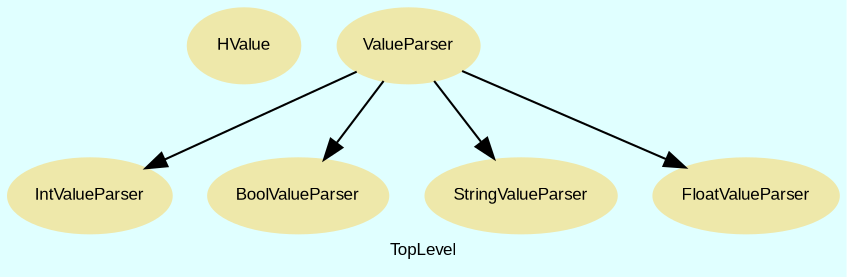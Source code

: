 digraph TopLevel {
    compound = true
    bgcolor = lightcyan1
    fontname = Arial
    fontsize = 8
    label = "TopLevel"
    node [
        fontname = Arial,
        fontsize = 8,
        color = black
    ]

    HValue [
        fontcolor = black,
        URL = "classes/HValue.html",
        shape = ellipse,
        color = palegoldenrod,
        style = filled,
        label = "HValue"
    ]

    IntValueParser [
        fontcolor = black,
        URL = "classes/IntValueParser.html",
        shape = ellipse,
        color = palegoldenrod,
        style = filled,
        label = "IntValueParser"
    ]

    ValueParser [
        fontcolor = black,
        URL = "classes/ValueParser.html",
        shape = ellipse,
        color = palegoldenrod,
        style = filled,
        label = "ValueParser"
    ]

    BoolValueParser [
        fontcolor = black,
        URL = "classes/BoolValueParser.html",
        shape = ellipse,
        color = palegoldenrod,
        style = filled,
        label = "BoolValueParser"
    ]

    StringValueParser [
        fontcolor = black,
        URL = "classes/StringValueParser.html",
        shape = ellipse,
        color = palegoldenrod,
        style = filled,
        label = "StringValueParser"
    ]

    FloatValueParser [
        fontcolor = black,
        URL = "classes/FloatValueParser.html",
        shape = ellipse,
        color = palegoldenrod,
        style = filled,
        label = "FloatValueParser"
    ]

    ValueParser -> IntValueParser [

    ]

    ValueParser -> BoolValueParser [

    ]

    ValueParser -> StringValueParser [

    ]

    ValueParser -> FloatValueParser [

    ]

}

